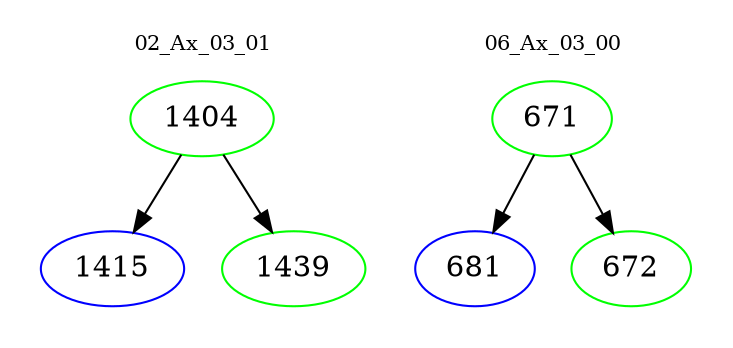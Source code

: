 digraph{
subgraph cluster_0 {
color = white
label = "02_Ax_03_01";
fontsize=10;
T0_1404 [label="1404", color="green"]
T0_1404 -> T0_1415 [color="black"]
T0_1415 [label="1415", color="blue"]
T0_1404 -> T0_1439 [color="black"]
T0_1439 [label="1439", color="green"]
}
subgraph cluster_1 {
color = white
label = "06_Ax_03_00";
fontsize=10;
T1_671 [label="671", color="green"]
T1_671 -> T1_681 [color="black"]
T1_681 [label="681", color="blue"]
T1_671 -> T1_672 [color="black"]
T1_672 [label="672", color="green"]
}
}
